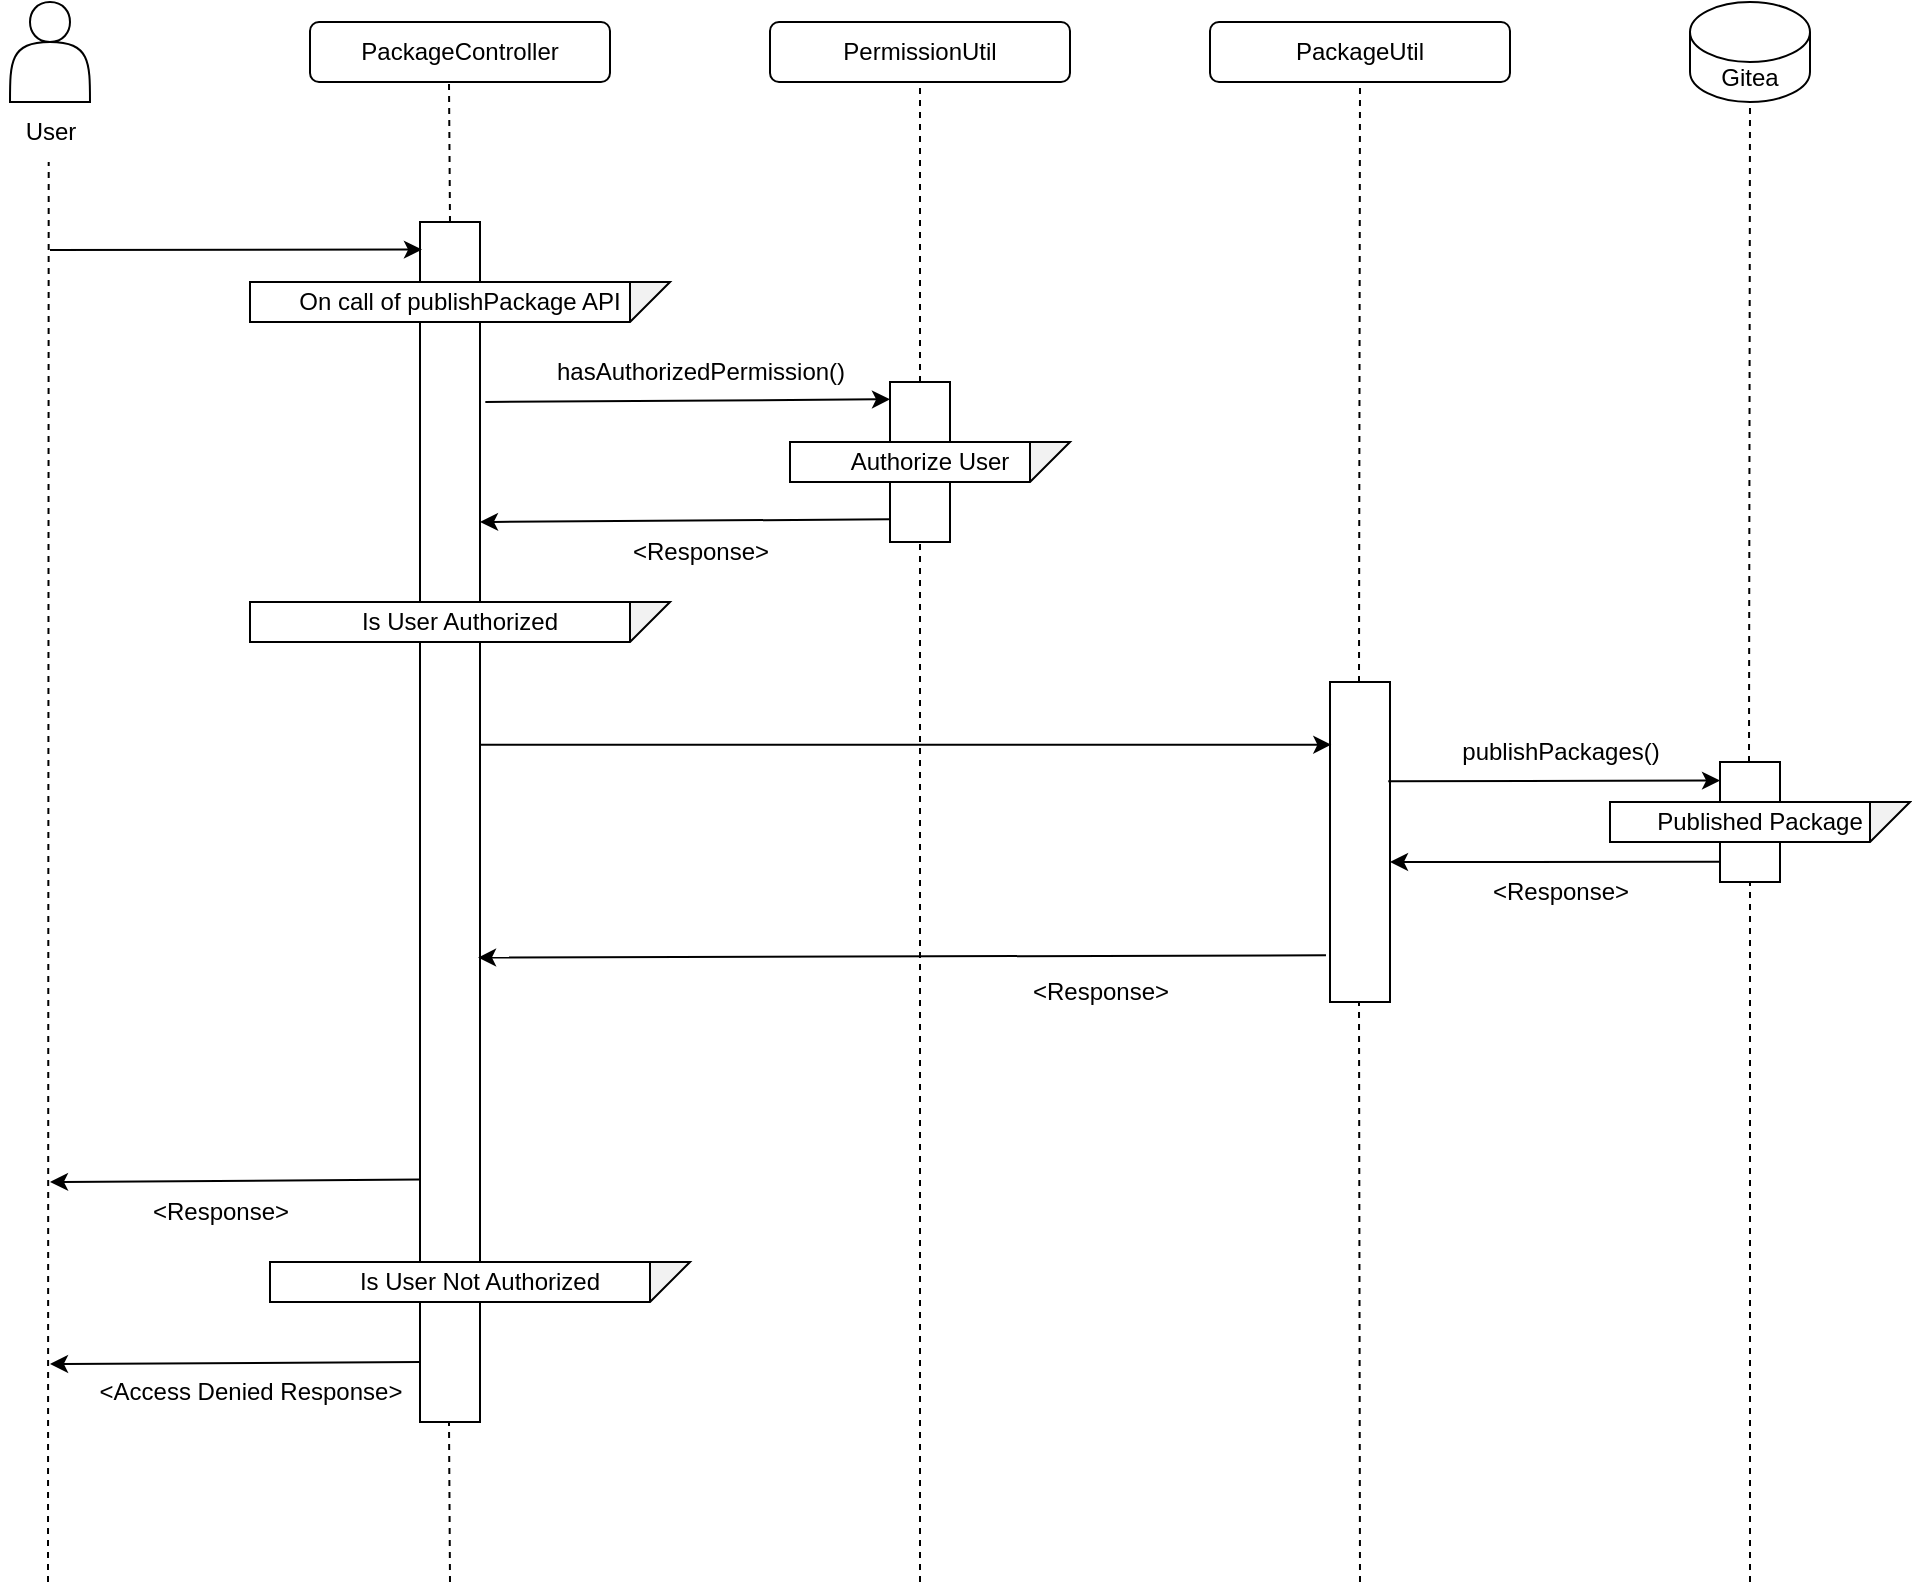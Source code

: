 <mxfile version="23.1.4" type="device">
  <diagram name="Page-1" id="EjbPZMdYJgoL-7yp_KIq">
    <mxGraphModel dx="794" dy="412" grid="1" gridSize="10" guides="1" tooltips="1" connect="1" arrows="1" fold="1" page="1" pageScale="1" pageWidth="850" pageHeight="1100" math="0" shadow="0">
      <root>
        <mxCell id="0" />
        <mxCell id="1" parent="0" />
        <mxCell id="Xri56HivtmngpqjGhPxM-13" value="" style="shape=actor;whiteSpace=wrap;html=1;" vertex="1" parent="1">
          <mxGeometry x="220" y="10" width="40" height="50" as="geometry" />
        </mxCell>
        <mxCell id="Xri56HivtmngpqjGhPxM-14" value="User" style="text;html=1;align=center;verticalAlign=middle;resizable=0;points=[];autosize=1;strokeColor=none;fillColor=none;" vertex="1" parent="1">
          <mxGeometry x="215" y="60" width="50" height="30" as="geometry" />
        </mxCell>
        <mxCell id="Xri56HivtmngpqjGhPxM-18" value="PackageController" style="rounded=1;whiteSpace=wrap;html=1;" vertex="1" parent="1">
          <mxGeometry x="370" y="20" width="150" height="30" as="geometry" />
        </mxCell>
        <mxCell id="Xri56HivtmngpqjGhPxM-19" value="PermissionUtil" style="rounded=1;whiteSpace=wrap;html=1;" vertex="1" parent="1">
          <mxGeometry x="600" y="20" width="150" height="30" as="geometry" />
        </mxCell>
        <mxCell id="Xri56HivtmngpqjGhPxM-20" value="PackageUtil" style="rounded=1;whiteSpace=wrap;html=1;" vertex="1" parent="1">
          <mxGeometry x="820" y="20" width="150" height="30" as="geometry" />
        </mxCell>
        <mxCell id="Xri56HivtmngpqjGhPxM-21" value="Gitea" style="shape=cylinder3;whiteSpace=wrap;html=1;boundedLbl=1;backgroundOutline=1;size=15;" vertex="1" parent="1">
          <mxGeometry x="1060" y="10" width="60" height="50" as="geometry" />
        </mxCell>
        <mxCell id="Xri56HivtmngpqjGhPxM-22" value="" style="endArrow=none;dashed=1;html=1;rounded=0;entryX=0.487;entryY=1;entryDx=0;entryDy=0;entryPerimeter=0;" edge="1" parent="1" target="Xri56HivtmngpqjGhPxM-14">
          <mxGeometry width="50" height="50" relative="1" as="geometry">
            <mxPoint x="239" y="800" as="sourcePoint" />
            <mxPoint x="400" y="180" as="targetPoint" />
          </mxGeometry>
        </mxCell>
        <mxCell id="Xri56HivtmngpqjGhPxM-23" value="" style="rounded=0;whiteSpace=wrap;html=1;direction=south;" vertex="1" parent="1">
          <mxGeometry x="425" y="120" width="30" height="600" as="geometry" />
        </mxCell>
        <mxCell id="Xri56HivtmngpqjGhPxM-24" value="On call of publishPackage API" style="shape=note;whiteSpace=wrap;html=1;backgroundOutline=1;darkOpacity=0.05;direction=south;" vertex="1" parent="1">
          <mxGeometry x="340" y="150" width="210" height="20" as="geometry" />
        </mxCell>
        <mxCell id="Xri56HivtmngpqjGhPxM-25" value="" style="rounded=0;whiteSpace=wrap;html=1;direction=south;" vertex="1" parent="1">
          <mxGeometry x="660" y="200" width="30" height="80" as="geometry" />
        </mxCell>
        <mxCell id="Xri56HivtmngpqjGhPxM-26" value="" style="rounded=0;whiteSpace=wrap;html=1;direction=south;" vertex="1" parent="1">
          <mxGeometry x="880" y="350" width="30" height="160" as="geometry" />
        </mxCell>
        <mxCell id="Xri56HivtmngpqjGhPxM-28" value="Authorize User" style="shape=note;whiteSpace=wrap;html=1;backgroundOutline=1;darkOpacity=0.05;direction=south;" vertex="1" parent="1">
          <mxGeometry x="610" y="230" width="140" height="20" as="geometry" />
        </mxCell>
        <mxCell id="Xri56HivtmngpqjGhPxM-29" value="Is User Authorized" style="shape=note;whiteSpace=wrap;html=1;backgroundOutline=1;darkOpacity=0.05;direction=south;" vertex="1" parent="1">
          <mxGeometry x="340" y="310" width="210" height="20" as="geometry" />
        </mxCell>
        <mxCell id="Xri56HivtmngpqjGhPxM-30" value="" style="rounded=0;whiteSpace=wrap;html=1;direction=south;" vertex="1" parent="1">
          <mxGeometry x="1075" y="390" width="30" height="60" as="geometry" />
        </mxCell>
        <mxCell id="Xri56HivtmngpqjGhPxM-31" value="Published Package" style="shape=note;whiteSpace=wrap;html=1;backgroundOutline=1;darkOpacity=0.05;direction=south;" vertex="1" parent="1">
          <mxGeometry x="1020" y="410" width="150" height="20" as="geometry" />
        </mxCell>
        <mxCell id="Xri56HivtmngpqjGhPxM-32" value="Is User Not Authorized" style="shape=note;whiteSpace=wrap;html=1;backgroundOutline=1;darkOpacity=0.05;direction=south;" vertex="1" parent="1">
          <mxGeometry x="350" y="640" width="210" height="20" as="geometry" />
        </mxCell>
        <mxCell id="Xri56HivtmngpqjGhPxM-33" value="" style="endArrow=none;dashed=1;html=1;rounded=0;entryX=0.487;entryY=1;entryDx=0;entryDy=0;entryPerimeter=0;" edge="1" parent="1">
          <mxGeometry width="50" height="50" relative="1" as="geometry">
            <mxPoint x="440" y="120" as="sourcePoint" />
            <mxPoint x="439.5" y="50" as="targetPoint" />
          </mxGeometry>
        </mxCell>
        <mxCell id="Xri56HivtmngpqjGhPxM-34" value="" style="endArrow=none;dashed=1;html=1;rounded=0;entryX=0.5;entryY=1;entryDx=0;entryDy=0;" edge="1" parent="1" target="Xri56HivtmngpqjGhPxM-19">
          <mxGeometry width="50" height="50" relative="1" as="geometry">
            <mxPoint x="675" y="200" as="sourcePoint" />
            <mxPoint x="674.5" y="130" as="targetPoint" />
          </mxGeometry>
        </mxCell>
        <mxCell id="Xri56HivtmngpqjGhPxM-35" value="" style="endArrow=none;dashed=1;html=1;rounded=0;" edge="1" parent="1" target="Xri56HivtmngpqjGhPxM-25">
          <mxGeometry width="50" height="50" relative="1" as="geometry">
            <mxPoint x="675" y="800" as="sourcePoint" />
            <mxPoint x="674.5" y="280" as="targetPoint" />
          </mxGeometry>
        </mxCell>
        <mxCell id="Xri56HivtmngpqjGhPxM-36" value="" style="endArrow=none;dashed=1;html=1;rounded=0;entryX=0.5;entryY=1;entryDx=0;entryDy=0;" edge="1" parent="1" target="Xri56HivtmngpqjGhPxM-20">
          <mxGeometry width="50" height="50" relative="1" as="geometry">
            <mxPoint x="894.5" y="350" as="sourcePoint" />
            <mxPoint x="894.5" y="200" as="targetPoint" />
          </mxGeometry>
        </mxCell>
        <mxCell id="Xri56HivtmngpqjGhPxM-37" value="" style="endArrow=none;dashed=1;html=1;rounded=0;entryX=0.5;entryY=1;entryDx=0;entryDy=0;entryPerimeter=0;" edge="1" parent="1" target="Xri56HivtmngpqjGhPxM-21">
          <mxGeometry width="50" height="50" relative="1" as="geometry">
            <mxPoint x="1089.5" y="390" as="sourcePoint" />
            <mxPoint x="1090" y="90" as="targetPoint" />
          </mxGeometry>
        </mxCell>
        <mxCell id="Xri56HivtmngpqjGhPxM-38" value="" style="endArrow=none;dashed=1;html=1;rounded=0;entryX=1;entryY=0.5;entryDx=0;entryDy=0;" edge="1" parent="1" target="Xri56HivtmngpqjGhPxM-30">
          <mxGeometry width="50" height="50" relative="1" as="geometry">
            <mxPoint x="1090" y="800" as="sourcePoint" />
            <mxPoint x="1090" y="490" as="targetPoint" />
          </mxGeometry>
        </mxCell>
        <mxCell id="Xri56HivtmngpqjGhPxM-39" value="" style="endArrow=none;dashed=1;html=1;rounded=0;entryX=1;entryY=0.5;entryDx=0;entryDy=0;" edge="1" parent="1">
          <mxGeometry width="50" height="50" relative="1" as="geometry">
            <mxPoint x="895" y="800" as="sourcePoint" />
            <mxPoint x="894.5" y="510" as="targetPoint" />
          </mxGeometry>
        </mxCell>
        <mxCell id="Xri56HivtmngpqjGhPxM-40" value="" style="endArrow=none;dashed=1;html=1;rounded=0;entryX=0.487;entryY=1;entryDx=0;entryDy=0;entryPerimeter=0;" edge="1" parent="1">
          <mxGeometry width="50" height="50" relative="1" as="geometry">
            <mxPoint x="440" y="800" as="sourcePoint" />
            <mxPoint x="439.5" y="720" as="targetPoint" />
          </mxGeometry>
        </mxCell>
        <mxCell id="Xri56HivtmngpqjGhPxM-41" value="" style="endArrow=classic;html=1;rounded=0;entryX=0.023;entryY=0.967;entryDx=0;entryDy=0;entryPerimeter=0;" edge="1" parent="1" target="Xri56HivtmngpqjGhPxM-23">
          <mxGeometry width="50" height="50" relative="1" as="geometry">
            <mxPoint x="240" y="134" as="sourcePoint" />
            <mxPoint x="350" y="90" as="targetPoint" />
          </mxGeometry>
        </mxCell>
        <mxCell id="Xri56HivtmngpqjGhPxM-42" value="" style="endArrow=classic;html=1;rounded=0;entryX=0.108;entryY=1.089;entryDx=0;entryDy=0;entryPerimeter=0;" edge="1" parent="1">
          <mxGeometry width="50" height="50" relative="1" as="geometry">
            <mxPoint x="457.67" y="210" as="sourcePoint" />
            <mxPoint x="660.0" y="208.64" as="targetPoint" />
          </mxGeometry>
        </mxCell>
        <mxCell id="Xri56HivtmngpqjGhPxM-43" value="" style="endArrow=classic;html=1;rounded=0;entryX=0.196;entryY=0.978;entryDx=0;entryDy=0;entryPerimeter=0;" edge="1" parent="1" target="Xri56HivtmngpqjGhPxM-26">
          <mxGeometry width="50" height="50" relative="1" as="geometry">
            <mxPoint x="455" y="381.36" as="sourcePoint" />
            <mxPoint x="657.33" y="380.0" as="targetPoint" />
          </mxGeometry>
        </mxCell>
        <mxCell id="Xri56HivtmngpqjGhPxM-44" value="" style="endArrow=classic;html=1;rounded=0;exitX=0.858;exitY=1;exitDx=0;exitDy=0;exitPerimeter=0;entryX=0.25;entryY=0;entryDx=0;entryDy=0;" edge="1" parent="1" source="Xri56HivtmngpqjGhPxM-25" target="Xri56HivtmngpqjGhPxM-23">
          <mxGeometry width="50" height="50" relative="1" as="geometry">
            <mxPoint x="467.67" y="220" as="sourcePoint" />
            <mxPoint x="460" y="280" as="targetPoint" />
          </mxGeometry>
        </mxCell>
        <mxCell id="Xri56HivtmngpqjGhPxM-45" value="" style="endArrow=classic;html=1;rounded=0;entryX=0.613;entryY=0.033;entryDx=0;entryDy=0;entryPerimeter=0;exitX=0.854;exitY=1.067;exitDx=0;exitDy=0;exitPerimeter=0;" edge="1" parent="1" source="Xri56HivtmngpqjGhPxM-26" target="Xri56HivtmngpqjGhPxM-23">
          <mxGeometry width="50" height="50" relative="1" as="geometry">
            <mxPoint x="465" y="391.36" as="sourcePoint" />
            <mxPoint x="891" y="391" as="targetPoint" />
          </mxGeometry>
        </mxCell>
        <mxCell id="Xri56HivtmngpqjGhPxM-46" value="" style="endArrow=classic;html=1;rounded=0;exitX=0.31;exitY=0.029;exitDx=0;exitDy=0;exitPerimeter=0;entryX=0.155;entryY=0.999;entryDx=0;entryDy=0;entryPerimeter=0;" edge="1" parent="1" source="Xri56HivtmngpqjGhPxM-26" target="Xri56HivtmngpqjGhPxM-30">
          <mxGeometry width="50" height="50" relative="1" as="geometry">
            <mxPoint x="940" y="410" as="sourcePoint" />
            <mxPoint x="1070" y="400" as="targetPoint" />
          </mxGeometry>
        </mxCell>
        <mxCell id="Xri56HivtmngpqjGhPxM-47" value="" style="endArrow=classic;html=1;rounded=0;exitX=0.832;exitY=0.999;exitDx=0;exitDy=0;exitPerimeter=0;" edge="1" parent="1" source="Xri56HivtmngpqjGhPxM-30">
          <mxGeometry width="50" height="50" relative="1" as="geometry">
            <mxPoint x="923" y="411" as="sourcePoint" />
            <mxPoint x="910" y="440" as="targetPoint" />
          </mxGeometry>
        </mxCell>
        <mxCell id="Xri56HivtmngpqjGhPxM-48" value="" style="endArrow=classic;html=1;rounded=0;exitX=0.798;exitY=1.005;exitDx=0;exitDy=0;exitPerimeter=0;" edge="1" parent="1" source="Xri56HivtmngpqjGhPxM-23">
          <mxGeometry width="50" height="50" relative="1" as="geometry">
            <mxPoint x="420" y="600" as="sourcePoint" />
            <mxPoint x="240" y="600" as="targetPoint" />
          </mxGeometry>
        </mxCell>
        <mxCell id="Xri56HivtmngpqjGhPxM-50" value="" style="endArrow=classic;html=1;rounded=0;exitX=0.798;exitY=1.005;exitDx=0;exitDy=0;exitPerimeter=0;" edge="1" parent="1">
          <mxGeometry width="50" height="50" relative="1" as="geometry">
            <mxPoint x="425" y="690" as="sourcePoint" />
            <mxPoint x="240" y="691" as="targetPoint" />
          </mxGeometry>
        </mxCell>
        <mxCell id="Xri56HivtmngpqjGhPxM-51" value="hasAuthorizedPermission()" style="text;html=1;align=center;verticalAlign=middle;resizable=0;points=[];autosize=1;strokeColor=none;fillColor=none;" vertex="1" parent="1">
          <mxGeometry x="480" y="180" width="170" height="30" as="geometry" />
        </mxCell>
        <mxCell id="Xri56HivtmngpqjGhPxM-53" value="&amp;lt;Response&amp;gt;" style="text;html=1;align=center;verticalAlign=middle;resizable=0;points=[];autosize=1;strokeColor=none;fillColor=none;" vertex="1" parent="1">
          <mxGeometry x="520" y="270" width="90" height="30" as="geometry" />
        </mxCell>
        <mxCell id="Xri56HivtmngpqjGhPxM-54" value="&amp;lt;Response&amp;gt;" style="text;html=1;align=center;verticalAlign=middle;resizable=0;points=[];autosize=1;strokeColor=none;fillColor=none;" vertex="1" parent="1">
          <mxGeometry x="950" y="440" width="90" height="30" as="geometry" />
        </mxCell>
        <mxCell id="Xri56HivtmngpqjGhPxM-55" value="&amp;lt;Response&amp;gt;" style="text;html=1;align=center;verticalAlign=middle;resizable=0;points=[];autosize=1;strokeColor=none;fillColor=none;" vertex="1" parent="1">
          <mxGeometry x="720" y="490" width="90" height="30" as="geometry" />
        </mxCell>
        <mxCell id="Xri56HivtmngpqjGhPxM-56" value="&amp;lt;Response&amp;gt;" style="text;html=1;align=center;verticalAlign=middle;resizable=0;points=[];autosize=1;strokeColor=none;fillColor=none;" vertex="1" parent="1">
          <mxGeometry x="280" y="600" width="90" height="30" as="geometry" />
        </mxCell>
        <mxCell id="Xri56HivtmngpqjGhPxM-57" value="&amp;lt;Access Denied Response&amp;gt;" style="text;html=1;align=center;verticalAlign=middle;resizable=0;points=[];autosize=1;strokeColor=none;fillColor=none;" vertex="1" parent="1">
          <mxGeometry x="255" y="690" width="170" height="30" as="geometry" />
        </mxCell>
        <mxCell id="Xri56HivtmngpqjGhPxM-58" value="publishPackages()" style="text;html=1;align=center;verticalAlign=middle;resizable=0;points=[];autosize=1;strokeColor=none;fillColor=none;" vertex="1" parent="1">
          <mxGeometry x="935" y="370" width="120" height="30" as="geometry" />
        </mxCell>
      </root>
    </mxGraphModel>
  </diagram>
</mxfile>
